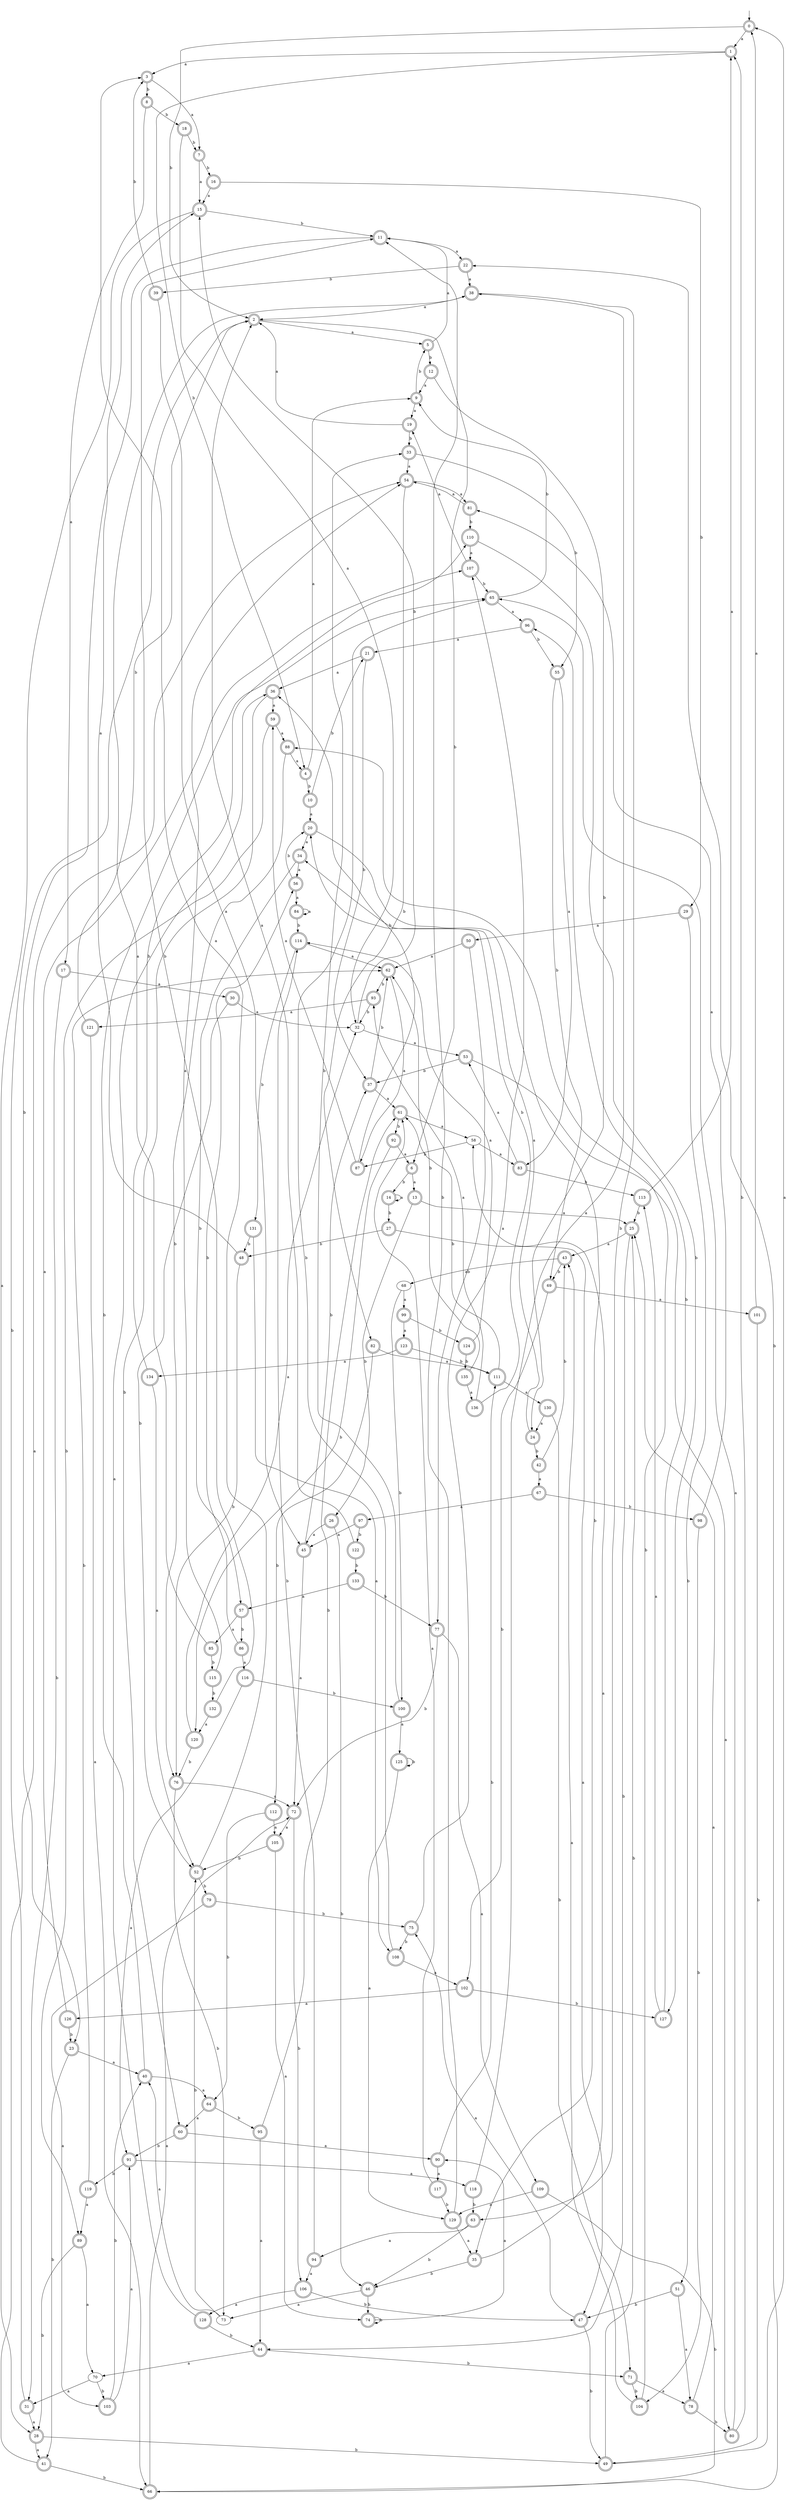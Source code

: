 digraph RandomDFA {
  __start0 [label="", shape=none];
  __start0 -> 0 [label=""];
  0 [shape=circle] [shape=doublecircle]
  0 -> 1 [label="a"]
  0 -> 2 [label="b"]
  1 [shape=doublecircle]
  1 -> 3 [label="a"]
  1 -> 4 [label="b"]
  2 [shape=doublecircle]
  2 -> 5 [label="a"]
  2 -> 6 [label="b"]
  3 [shape=doublecircle]
  3 -> 7 [label="a"]
  3 -> 8 [label="b"]
  4 [shape=doublecircle]
  4 -> 9 [label="a"]
  4 -> 10 [label="b"]
  5 [shape=doublecircle]
  5 -> 11 [label="a"]
  5 -> 12 [label="b"]
  6 [shape=doublecircle]
  6 -> 13 [label="a"]
  6 -> 14 [label="b"]
  7 [shape=doublecircle]
  7 -> 15 [label="a"]
  7 -> 16 [label="b"]
  8 [shape=doublecircle]
  8 -> 17 [label="a"]
  8 -> 18 [label="b"]
  9 [shape=doublecircle]
  9 -> 19 [label="a"]
  9 -> 5 [label="b"]
  10 [shape=doublecircle]
  10 -> 20 [label="a"]
  10 -> 21 [label="b"]
  11 [shape=doublecircle]
  11 -> 22 [label="a"]
  11 -> 23 [label="b"]
  12 [shape=doublecircle]
  12 -> 9 [label="a"]
  12 -> 24 [label="b"]
  13 [shape=doublecircle]
  13 -> 25 [label="a"]
  13 -> 26 [label="b"]
  14 [shape=doublecircle]
  14 -> 14 [label="a"]
  14 -> 27 [label="b"]
  15 [shape=doublecircle]
  15 -> 28 [label="a"]
  15 -> 11 [label="b"]
  16 [shape=doublecircle]
  16 -> 15 [label="a"]
  16 -> 29 [label="b"]
  17 [shape=doublecircle]
  17 -> 30 [label="a"]
  17 -> 31 [label="b"]
  18 [shape=doublecircle]
  18 -> 32 [label="a"]
  18 -> 7 [label="b"]
  19 [shape=doublecircle]
  19 -> 2 [label="a"]
  19 -> 33 [label="b"]
  20 [shape=doublecircle]
  20 -> 34 [label="a"]
  20 -> 35 [label="b"]
  21 [shape=doublecircle]
  21 -> 36 [label="a"]
  21 -> 37 [label="b"]
  22 [shape=doublecircle]
  22 -> 38 [label="a"]
  22 -> 39 [label="b"]
  23 [shape=doublecircle]
  23 -> 40 [label="a"]
  23 -> 41 [label="b"]
  24 [shape=doublecircle]
  24 -> 34 [label="a"]
  24 -> 42 [label="b"]
  25 [shape=doublecircle]
  25 -> 43 [label="a"]
  25 -> 44 [label="b"]
  26 [shape=doublecircle]
  26 -> 45 [label="a"]
  26 -> 46 [label="b"]
  27 [shape=doublecircle]
  27 -> 47 [label="a"]
  27 -> 48 [label="b"]
  28 [shape=doublecircle]
  28 -> 41 [label="a"]
  28 -> 49 [label="b"]
  29 [shape=doublecircle]
  29 -> 50 [label="a"]
  29 -> 51 [label="b"]
  30 [shape=doublecircle]
  30 -> 32 [label="a"]
  30 -> 52 [label="b"]
  31 [shape=doublecircle]
  31 -> 28 [label="a"]
  31 -> 2 [label="b"]
  32
  32 -> 53 [label="a"]
  32 -> 15 [label="b"]
  33 [shape=doublecircle]
  33 -> 54 [label="a"]
  33 -> 55 [label="b"]
  34 [shape=doublecircle]
  34 -> 56 [label="a"]
  34 -> 57 [label="b"]
  35 [shape=doublecircle]
  35 -> 58 [label="a"]
  35 -> 46 [label="b"]
  36 [shape=doublecircle]
  36 -> 59 [label="a"]
  36 -> 60 [label="b"]
  37 [shape=doublecircle]
  37 -> 61 [label="a"]
  37 -> 62 [label="b"]
  38 [shape=doublecircle]
  38 -> 2 [label="a"]
  38 -> 63 [label="b"]
  39 [shape=doublecircle]
  39 -> 45 [label="a"]
  39 -> 3 [label="b"]
  40 [shape=doublecircle]
  40 -> 64 [label="a"]
  40 -> 65 [label="b"]
  41 [shape=doublecircle]
  41 -> 54 [label="a"]
  41 -> 66 [label="b"]
  42 [shape=doublecircle]
  42 -> 67 [label="a"]
  42 -> 43 [label="b"]
  43 [shape=doublecircle]
  43 -> 68 [label="a"]
  43 -> 69 [label="b"]
  44 [shape=doublecircle]
  44 -> 70 [label="a"]
  44 -> 71 [label="b"]
  45 [shape=doublecircle]
  45 -> 72 [label="a"]
  45 -> 37 [label="b"]
  46 [shape=doublecircle]
  46 -> 73 [label="a"]
  46 -> 74 [label="b"]
  47 [shape=doublecircle]
  47 -> 75 [label="a"]
  47 -> 49 [label="b"]
  48 [shape=doublecircle]
  48 -> 15 [label="a"]
  48 -> 76 [label="b"]
  49 [shape=doublecircle]
  49 -> 0 [label="a"]
  49 -> 25 [label="b"]
  50 [shape=doublecircle]
  50 -> 62 [label="a"]
  50 -> 77 [label="b"]
  51 [shape=doublecircle]
  51 -> 78 [label="a"]
  51 -> 47 [label="b"]
  52 [shape=doublecircle]
  52 -> 3 [label="a"]
  52 -> 79 [label="b"]
  53 [shape=doublecircle]
  53 -> 80 [label="a"]
  53 -> 37 [label="b"]
  54 [shape=doublecircle]
  54 -> 81 [label="a"]
  54 -> 82 [label="b"]
  55 [shape=doublecircle]
  55 -> 83 [label="a"]
  55 -> 69 [label="b"]
  56 [shape=doublecircle]
  56 -> 84 [label="a"]
  56 -> 20 [label="b"]
  57 [shape=doublecircle]
  57 -> 85 [label="a"]
  57 -> 86 [label="b"]
  58
  58 -> 83 [label="a"]
  58 -> 87 [label="b"]
  59 [shape=doublecircle]
  59 -> 88 [label="a"]
  59 -> 89 [label="b"]
  60 [shape=doublecircle]
  60 -> 90 [label="a"]
  60 -> 91 [label="b"]
  61 [shape=doublecircle]
  61 -> 58 [label="a"]
  61 -> 92 [label="b"]
  62 [shape=doublecircle]
  62 -> 87 [label="a"]
  62 -> 93 [label="b"]
  63 [shape=doublecircle]
  63 -> 94 [label="a"]
  63 -> 46 [label="b"]
  64 [shape=doublecircle]
  64 -> 60 [label="a"]
  64 -> 95 [label="b"]
  65 [shape=doublecircle]
  65 -> 96 [label="a"]
  65 -> 9 [label="b"]
  66 [shape=doublecircle]
  66 -> 72 [label="a"]
  66 -> 22 [label="b"]
  67 [shape=doublecircle]
  67 -> 97 [label="a"]
  67 -> 98 [label="b"]
  68
  68 -> 99 [label="a"]
  68 -> 100 [label="b"]
  69 [shape=doublecircle]
  69 -> 101 [label="a"]
  69 -> 102 [label="b"]
  70
  70 -> 31 [label="a"]
  70 -> 103 [label="b"]
  71 [shape=doublecircle]
  71 -> 78 [label="a"]
  71 -> 104 [label="b"]
  72 [shape=doublecircle]
  72 -> 105 [label="a"]
  72 -> 106 [label="b"]
  73
  73 -> 40 [label="a"]
  73 -> 52 [label="b"]
  74 [shape=doublecircle]
  74 -> 90 [label="a"]
  74 -> 74 [label="b"]
  75 [shape=doublecircle]
  75 -> 107 [label="a"]
  75 -> 108 [label="b"]
  76 [shape=doublecircle]
  76 -> 72 [label="a"]
  76 -> 73 [label="b"]
  77 [shape=doublecircle]
  77 -> 109 [label="a"]
  77 -> 72 [label="b"]
  78 [shape=doublecircle]
  78 -> 25 [label="a"]
  78 -> 80 [label="b"]
  79 [shape=doublecircle]
  79 -> 103 [label="a"]
  79 -> 75 [label="b"]
  80 [shape=doublecircle]
  80 -> 65 [label="a"]
  80 -> 1 [label="b"]
  81 [shape=doublecircle]
  81 -> 54 [label="a"]
  81 -> 110 [label="b"]
  82 [shape=doublecircle]
  82 -> 111 [label="a"]
  82 -> 112 [label="b"]
  83 [shape=doublecircle]
  83 -> 53 [label="a"]
  83 -> 113 [label="b"]
  84 [shape=doublecircle]
  84 -> 84 [label="a"]
  84 -> 114 [label="b"]
  85 [shape=doublecircle]
  85 -> 38 [label="a"]
  85 -> 115 [label="b"]
  86 [shape=doublecircle]
  86 -> 116 [label="a"]
  86 -> 56 [label="b"]
  87 [shape=doublecircle]
  87 -> 59 [label="a"]
  87 -> 36 [label="b"]
  88 [shape=doublecircle]
  88 -> 4 [label="a"]
  88 -> 76 [label="b"]
  89 [shape=doublecircle]
  89 -> 70 [label="a"]
  89 -> 28 [label="b"]
  90 [shape=doublecircle]
  90 -> 117 [label="a"]
  90 -> 111 [label="b"]
  91 [shape=doublecircle]
  91 -> 118 [label="a"]
  91 -> 119 [label="b"]
  92 [shape=doublecircle]
  92 -> 6 [label="a"]
  92 -> 120 [label="b"]
  93 [shape=doublecircle]
  93 -> 121 [label="a"]
  93 -> 32 [label="b"]
  94 [shape=doublecircle]
  94 -> 106 [label="a"]
  94 -> 114 [label="b"]
  95 [shape=doublecircle]
  95 -> 44 [label="a"]
  95 -> 61 [label="b"]
  96 [shape=doublecircle]
  96 -> 21 [label="a"]
  96 -> 55 [label="b"]
  97 [shape=doublecircle]
  97 -> 45 [label="a"]
  97 -> 122 [label="b"]
  98 [shape=doublecircle]
  98 -> 81 [label="a"]
  98 -> 104 [label="b"]
  99 [shape=doublecircle]
  99 -> 123 [label="a"]
  99 -> 124 [label="b"]
  100 [shape=doublecircle]
  100 -> 125 [label="a"]
  100 -> 33 [label="b"]
  101 [shape=doublecircle]
  101 -> 0 [label="a"]
  101 -> 49 [label="b"]
  102 [shape=doublecircle]
  102 -> 126 [label="a"]
  102 -> 127 [label="b"]
  103 [shape=doublecircle]
  103 -> 91 [label="a"]
  103 -> 40 [label="b"]
  104 [shape=doublecircle]
  104 -> 43 [label="a"]
  104 -> 88 [label="b"]
  105 [shape=doublecircle]
  105 -> 74 [label="a"]
  105 -> 52 [label="b"]
  106 [shape=doublecircle]
  106 -> 128 [label="a"]
  106 -> 47 [label="b"]
  107 [shape=doublecircle]
  107 -> 19 [label="a"]
  107 -> 65 [label="b"]
  108 [shape=doublecircle]
  108 -> 102 [label="a"]
  108 -> 65 [label="b"]
  109 [shape=doublecircle]
  109 -> 129 [label="a"]
  109 -> 66 [label="b"]
  110 [shape=doublecircle]
  110 -> 107 [label="a"]
  110 -> 127 [label="b"]
  111 [shape=doublecircle]
  111 -> 130 [label="a"]
  111 -> 61 [label="b"]
  112 [shape=doublecircle]
  112 -> 105 [label="a"]
  112 -> 64 [label="b"]
  113 [shape=doublecircle]
  113 -> 1 [label="a"]
  113 -> 25 [label="b"]
  114 [shape=doublecircle]
  114 -> 62 [label="a"]
  114 -> 131 [label="b"]
  115 [shape=doublecircle]
  115 -> 54 [label="a"]
  115 -> 132 [label="b"]
  116 [shape=doublecircle]
  116 -> 91 [label="a"]
  116 -> 100 [label="b"]
  117 [shape=doublecircle]
  117 -> 61 [label="a"]
  117 -> 129 [label="b"]
  118 [shape=doublecircle]
  118 -> 38 [label="a"]
  118 -> 63 [label="b"]
  119 [shape=doublecircle]
  119 -> 89 [label="a"]
  119 -> 62 [label="b"]
  120 [shape=doublecircle]
  120 -> 32 [label="a"]
  120 -> 76 [label="b"]
  121 [shape=doublecircle]
  121 -> 66 [label="a"]
  121 -> 2 [label="b"]
  122 [shape=doublecircle]
  122 -> 2 [label="a"]
  122 -> 133 [label="b"]
  123 [shape=doublecircle]
  123 -> 134 [label="a"]
  123 -> 111 [label="b"]
  124 [shape=doublecircle]
  124 -> 114 [label="a"]
  124 -> 135 [label="b"]
  125 [shape=doublecircle]
  125 -> 129 [label="a"]
  125 -> 125 [label="b"]
  126 [shape=doublecircle]
  126 -> 107 [label="a"]
  126 -> 23 [label="b"]
  127 [shape=doublecircle]
  127 -> 113 [label="a"]
  127 -> 96 [label="b"]
  128 [shape=doublecircle]
  128 -> 36 [label="a"]
  128 -> 44 [label="b"]
  129 [shape=doublecircle]
  129 -> 35 [label="a"]
  129 -> 11 [label="b"]
  130 [shape=doublecircle]
  130 -> 24 [label="a"]
  130 -> 71 [label="b"]
  131 [shape=doublecircle]
  131 -> 108 [label="a"]
  131 -> 48 [label="b"]
  132 [shape=doublecircle]
  132 -> 120 [label="a"]
  132 -> 11 [label="b"]
  133 [shape=doublecircle]
  133 -> 57 [label="a"]
  133 -> 77 [label="b"]
  134 [shape=doublecircle]
  134 -> 52 [label="a"]
  134 -> 110 [label="b"]
  135 [shape=doublecircle]
  135 -> 136 [label="a"]
  135 -> 62 [label="b"]
  136 [shape=doublecircle]
  136 -> 93 [label="a"]
  136 -> 20 [label="b"]
}
